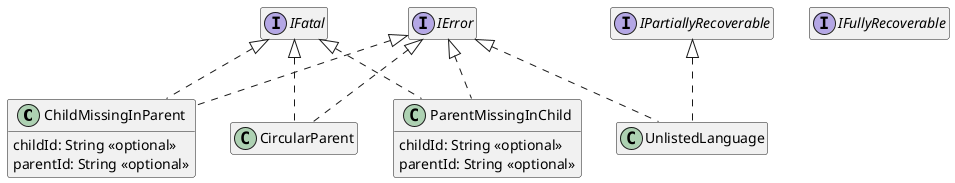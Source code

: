 @startuml
hide empty members

' qualified name: "io.lionweb.serialization.validation"


class ChildMissingInParent  implements IError, IFatal {
  childId: String <<optional>>
  parentId: String <<optional>>
}

class CircularParent  implements IError, IFatal

interface IFatal
interface IFullyRecoverable
interface IPartiallyRecoverable

class ParentMissingInChild  implements IError, IFatal {
  childId: String <<optional>>
  parentId: String <<optional>>
}


class UnlistedLanguage  implements IError, IPartiallyRecoverable


@enduml
